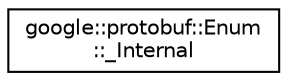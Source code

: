 digraph "类继承关系图"
{
 // LATEX_PDF_SIZE
  edge [fontname="Helvetica",fontsize="10",labelfontname="Helvetica",labelfontsize="10"];
  node [fontname="Helvetica",fontsize="10",shape=record];
  rankdir="LR";
  Node0 [label="google::protobuf::Enum\l::_Internal",height=0.2,width=0.4,color="black", fillcolor="white", style="filled",URL="$classEnum_1_1__Internal.html",tooltip=" "];
}
